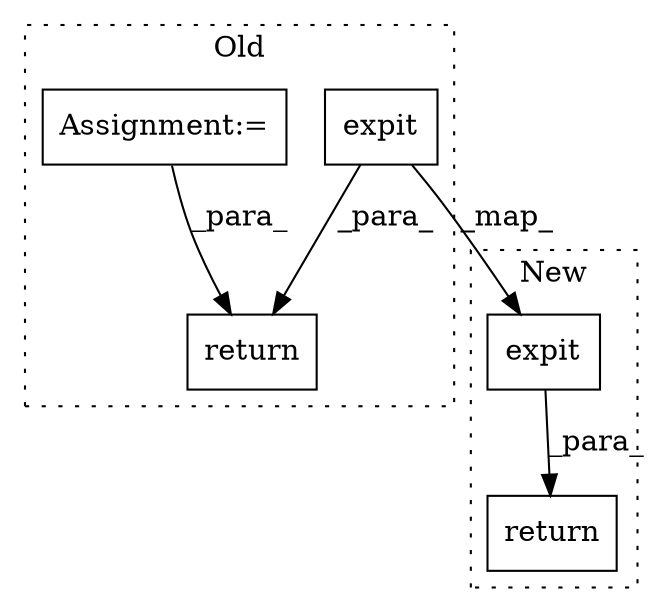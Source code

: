 digraph G {
subgraph cluster0 {
1 [label="expit" a="32" s="766,773" l="6,1" shape="box"];
4 [label="return" a="41" s="857" l="7" shape="box"];
5 [label="Assignment:=" a="7" s="706" l="1" shape="box"];
label = "Old";
style="dotted";
}
subgraph cluster1 {
2 [label="expit" a="32" s="630,637" l="6,1" shape="box"];
3 [label="return" a="41" s="656" l="7" shape="box"];
label = "New";
style="dotted";
}
1 -> 2 [label="_map_"];
1 -> 4 [label="_para_"];
2 -> 3 [label="_para_"];
5 -> 4 [label="_para_"];
}